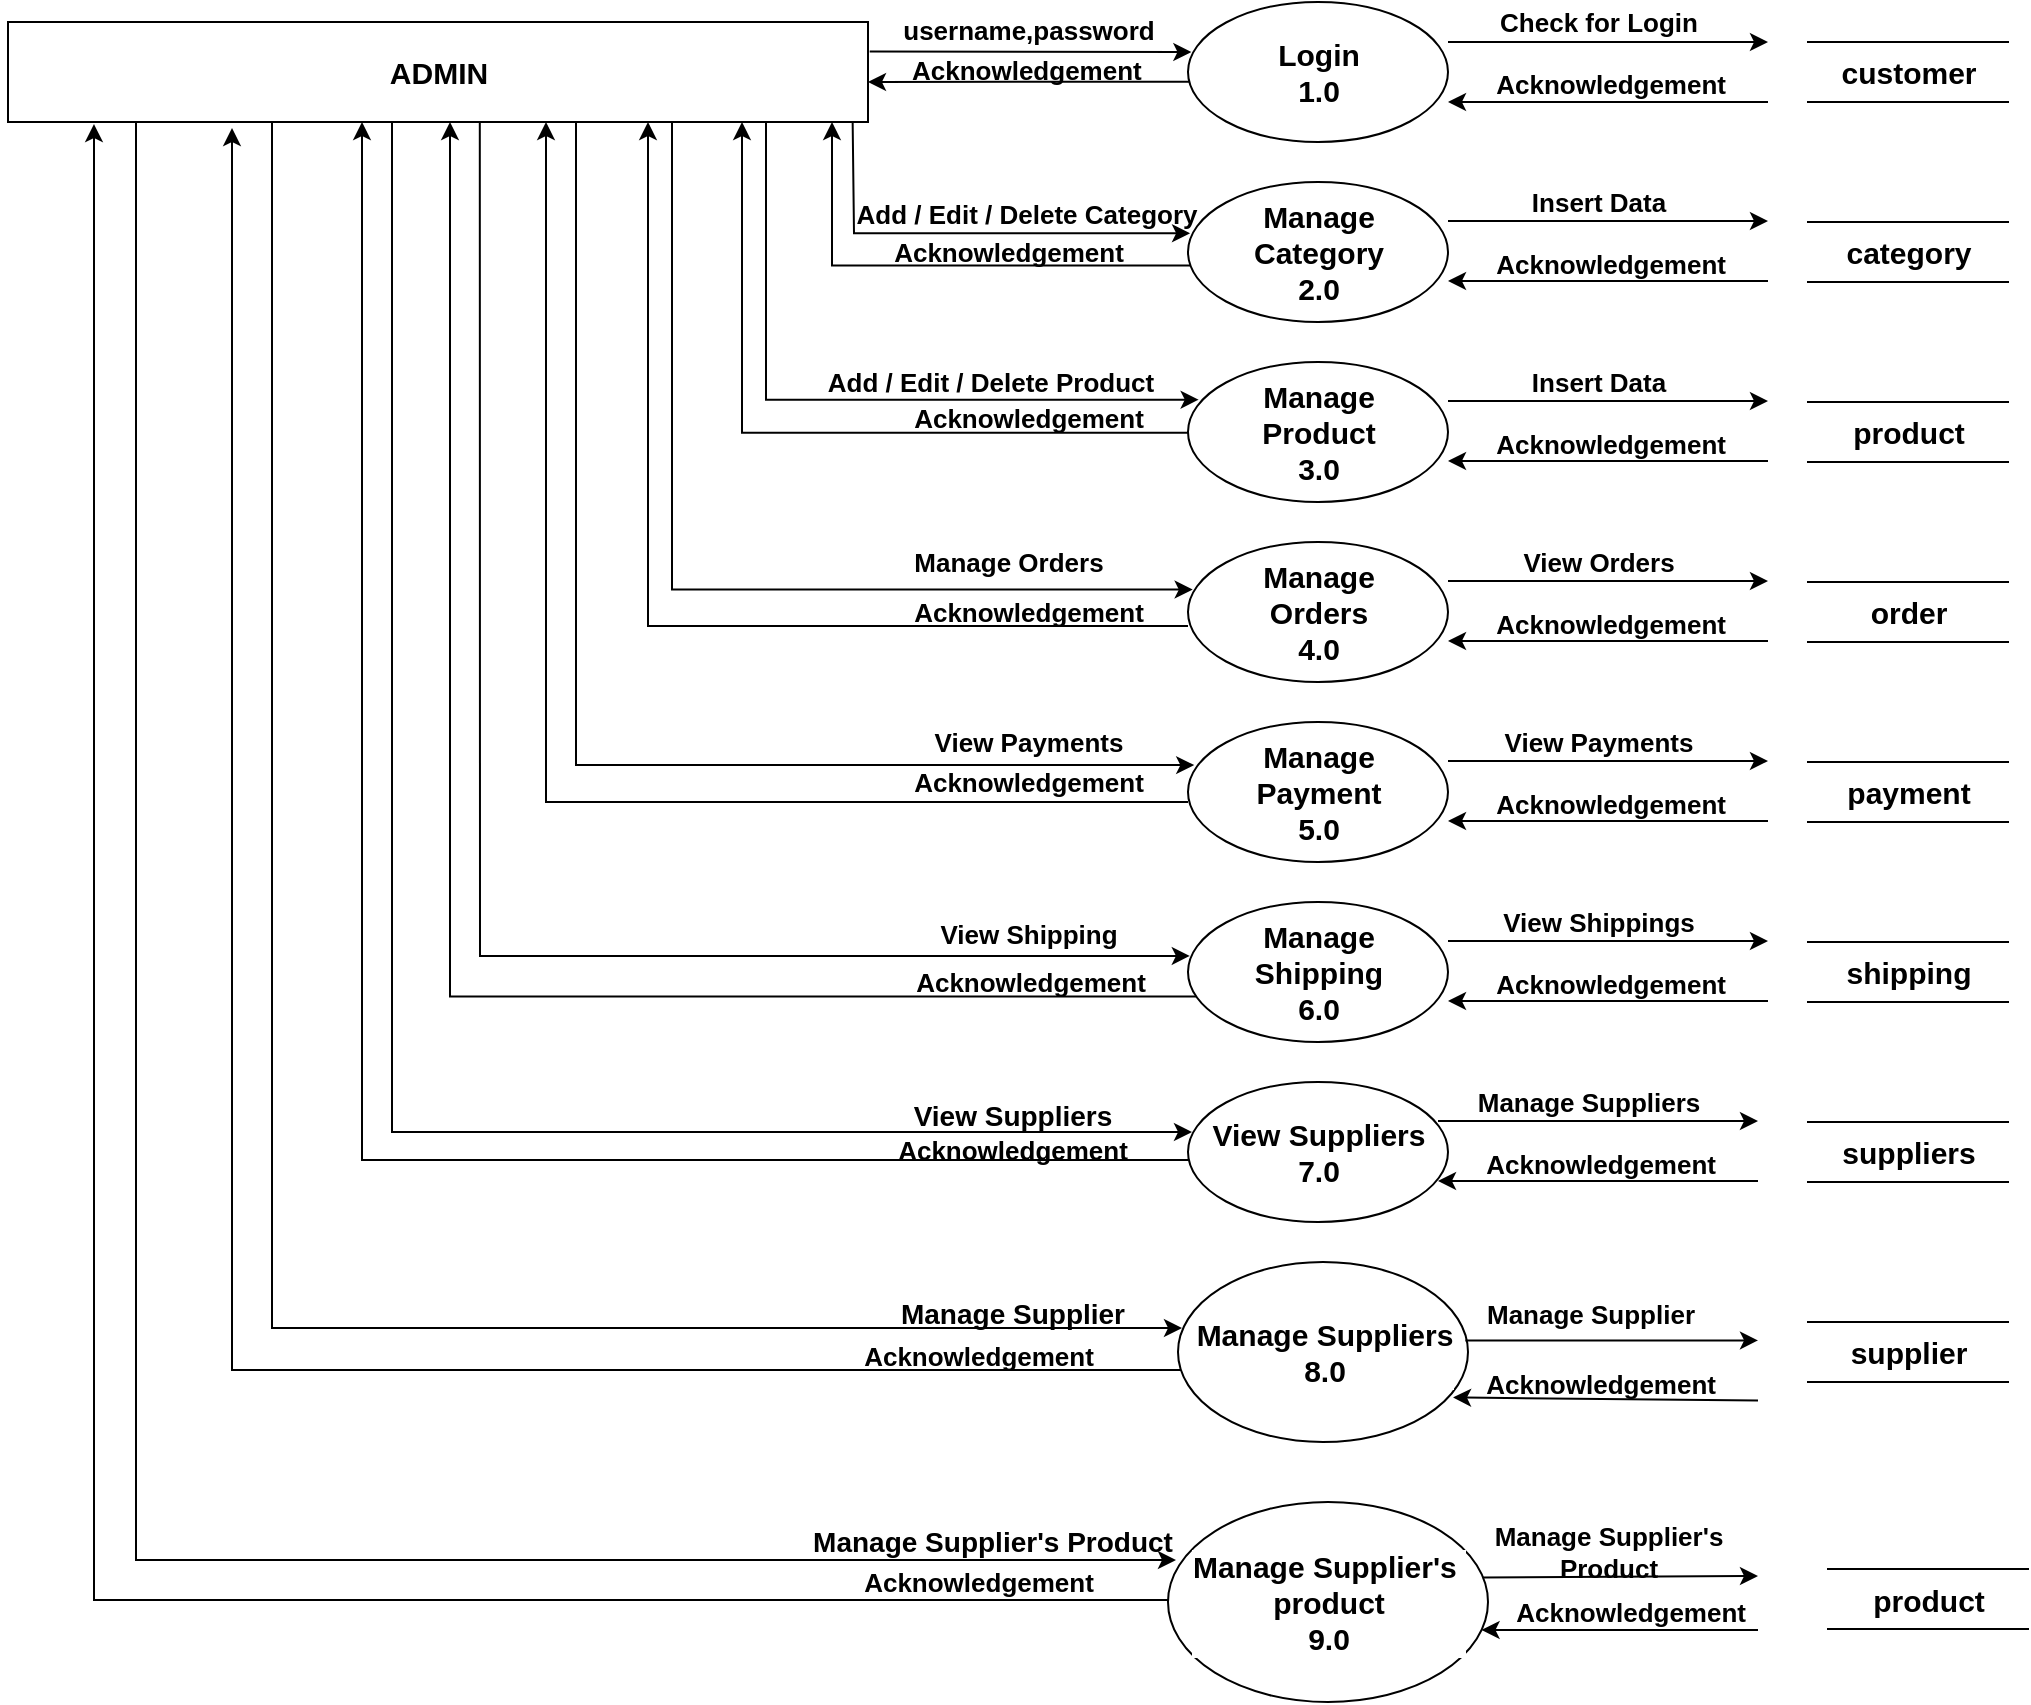 <mxfile>
    <diagram id="q4ouYCMT1bPEZWRJ1mMY" name="Page-1">
        <mxGraphModel dx="1147" dy="841" grid="1" gridSize="10" guides="1" tooltips="1" connect="1" arrows="1" fold="1" page="0" pageScale="1" pageWidth="827" pageHeight="1169" background="#ffffff" math="0" shadow="0">
            <root>
                <mxCell id="0"/>
                <mxCell id="1" parent="0"/>
                <mxCell id="32" style="edgeStyle=none;html=1;exitX=0.008;exitY=0.569;exitDx=0;exitDy=0;entryX=1;entryY=0.5;entryDx=0;entryDy=0;labelBackgroundColor=#000000;labelBorderColor=#000000;fontSize=15;fontColor=#000000;strokeColor=#000000;exitPerimeter=0;rounded=0;" parent="1" source="3" edge="1">
                    <mxGeometry relative="1" as="geometry">
                        <mxPoint x="340" y="-10" as="sourcePoint"/>
                        <mxPoint x="50" y="-10" as="targetPoint"/>
                    </mxGeometry>
                </mxCell>
                <mxCell id="3" value="Login&lt;br&gt;1.0" style="shape=ellipse;html=1;dashed=0;whitespace=wrap;perimeter=ellipsePerimeter;labelBackgroundColor=#FFFFFF;fontSize=15;fontColor=#000000;strokeColor=#000000;fillColor=#FFFFFF;fontStyle=1" parent="1" vertex="1">
                    <mxGeometry x="210" y="-50" width="130" height="70" as="geometry"/>
                </mxCell>
                <mxCell id="37" style="edgeStyle=elbowEdgeStyle;html=1;exitX=0.008;exitY=0.597;exitDx=0;exitDy=0;labelBackgroundColor=#000000;labelBorderColor=#000000;fontSize=15;fontColor=#000000;strokeColor=#000000;exitPerimeter=0;startArrow=none;rounded=0;" parent="1" edge="1">
                    <mxGeometry relative="1" as="geometry">
                        <mxPoint x="211.04" y="81.79" as="sourcePoint"/>
                        <mxPoint x="32" y="10" as="targetPoint"/>
                        <Array as="points">
                            <mxPoint x="32" y="63"/>
                        </Array>
                    </mxGeometry>
                </mxCell>
                <mxCell id="40" style="edgeStyle=elbowEdgeStyle;html=1;labelBackgroundColor=#000000;labelBorderColor=#000000;fontSize=15;fontColor=#000000;strokeColor=#000000;exitX=0.005;exitY=0.449;exitDx=0;exitDy=0;exitPerimeter=0;rounded=0;" parent="1" target="26" edge="1">
                    <mxGeometry relative="1" as="geometry">
                        <mxPoint x="210.65" y="165.43" as="sourcePoint"/>
                        <mxPoint x="-13" y="11" as="targetPoint"/>
                        <Array as="points">
                            <mxPoint x="-13" y="91"/>
                        </Array>
                    </mxGeometry>
                </mxCell>
                <mxCell id="22" value="Manage&lt;br&gt;Product&lt;br&gt;3.0" style="shape=ellipse;html=1;dashed=0;whitespace=wrap;perimeter=ellipsePerimeter;labelBackgroundColor=#FFFFFF;fontSize=15;fontColor=#000000;strokeColor=#000000;fillColor=#FFFFFF;fontStyle=1" parent="1" vertex="1">
                    <mxGeometry x="210" y="130" width="130" height="70" as="geometry"/>
                </mxCell>
                <mxCell id="43" style="edgeStyle=elbowEdgeStyle;html=1;exitX=0;exitY=0.5;exitDx=0;exitDy=0;labelBackgroundColor=#000000;labelBorderColor=#000000;fontSize=15;fontColor=#000000;strokeColor=#000000;rounded=0;" parent="1" edge="1">
                    <mxGeometry relative="1" as="geometry">
                        <mxPoint x="210.0" y="262" as="sourcePoint"/>
                        <mxPoint x="-60" y="10" as="targetPoint"/>
                        <Array as="points">
                            <mxPoint x="-60" y="37"/>
                            <mxPoint x="-90" y="147"/>
                        </Array>
                    </mxGeometry>
                </mxCell>
                <mxCell id="23" value="Manage&lt;br&gt;Orders&lt;br&gt;4.0" style="shape=ellipse;html=1;dashed=0;whitespace=wrap;perimeter=ellipsePerimeter;labelBackgroundColor=#FFFFFF;fontSize=15;fontColor=#000000;strokeColor=#000000;fillColor=#FFFFFF;fontStyle=1" parent="1" vertex="1">
                    <mxGeometry x="210" y="220" width="130" height="70" as="geometry"/>
                </mxCell>
                <mxCell id="45" style="edgeStyle=elbowEdgeStyle;html=1;labelBackgroundColor=#000000;labelBorderColor=#000000;fontSize=15;fontColor=#000000;strokeColor=#000000;exitX=0;exitY=0.5;exitDx=0;exitDy=0;rounded=0;" parent="1" target="26" edge="1">
                    <mxGeometry relative="1" as="geometry">
                        <mxPoint x="210.0" y="350" as="sourcePoint"/>
                        <mxPoint x="-111" y="15" as="targetPoint"/>
                        <Array as="points">
                            <mxPoint x="-111" y="176"/>
                        </Array>
                    </mxGeometry>
                </mxCell>
                <mxCell id="24" value="Manage&lt;br&gt;Payment&lt;br&gt;5.0" style="shape=ellipse;html=1;dashed=0;whitespace=wrap;perimeter=ellipsePerimeter;labelBackgroundColor=#FFFFFF;fontSize=15;fontColor=#000000;strokeColor=#000000;fillColor=#FFFFFF;fontStyle=1" parent="1" vertex="1">
                    <mxGeometry x="210" y="310" width="130" height="70" as="geometry"/>
                </mxCell>
                <mxCell id="48" style="edgeStyle=elbowEdgeStyle;html=1;exitX=0.011;exitY=0.59;exitDx=0;exitDy=0;labelBackgroundColor=#000000;labelBorderColor=#000000;fontSize=15;fontColor=#000000;strokeColor=#000000;exitPerimeter=0;rounded=0;" parent="1" edge="1">
                    <mxGeometry relative="1" as="geometry">
                        <mxPoint x="217.43" y="447.3" as="sourcePoint"/>
                        <mxPoint x="-159" y="10" as="targetPoint"/>
                        <Array as="points">
                            <mxPoint x="-159" y="263"/>
                        </Array>
                    </mxGeometry>
                </mxCell>
                <mxCell id="25" value="Manage&lt;br&gt;Shipping&lt;br&gt;6.0" style="shape=ellipse;html=1;dashed=0;whitespace=wrap;perimeter=ellipsePerimeter;labelBackgroundColor=#FFFFFF;fontSize=15;fontColor=#000000;strokeColor=#000000;fillColor=#FFFFFF;fontStyle=1" parent="1" vertex="1">
                    <mxGeometry x="210" y="400" width="130" height="70" as="geometry"/>
                </mxCell>
                <mxCell id="31" style="edgeStyle=none;html=1;exitX=1.002;exitY=0.295;exitDx=0;exitDy=0;labelBackgroundColor=#000000;labelBorderColor=#000000;fontSize=15;fontColor=#000000;strokeColor=#000000;exitPerimeter=0;entryX=0.013;entryY=0.357;entryDx=0;entryDy=0;entryPerimeter=0;" parent="1" source="26" target="3" edge="1">
                    <mxGeometry relative="1" as="geometry">
                        <mxPoint x="52" y="-26" as="sourcePoint"/>
                        <mxPoint x="210" y="-25" as="targetPoint"/>
                    </mxGeometry>
                </mxCell>
                <mxCell id="35" style="edgeStyle=elbowEdgeStyle;html=1;exitX=0.928;exitY=0.989;exitDx=0;exitDy=0;labelBackgroundColor=#000000;labelBorderColor=#000000;fontSize=15;fontColor=#000000;strokeColor=#000000;exitPerimeter=0;rounded=0;entryX=0.008;entryY=0.366;entryDx=0;entryDy=0;entryPerimeter=0;" parent="1" target="21" edge="1">
                    <mxGeometry relative="1" as="geometry">
                        <mxPoint x="42.2" y="-0.55" as="sourcePoint"/>
                        <mxPoint x="210" y="66" as="targetPoint"/>
                        <Array as="points">
                            <mxPoint x="43" y="50"/>
                        </Array>
                    </mxGeometry>
                </mxCell>
                <mxCell id="41" style="edgeStyle=elbowEdgeStyle;html=1;exitX=0.75;exitY=1;exitDx=0;exitDy=0;labelBackgroundColor=#000000;labelBorderColor=#000000;fontSize=15;fontColor=#000000;strokeColor=#000000;rounded=0;entryX=0.041;entryY=0.269;entryDx=0;entryDy=0;entryPerimeter=0;" parent="1" target="22" edge="1">
                    <mxGeometry relative="1" as="geometry">
                        <mxPoint x="-1" y="8" as="sourcePoint"/>
                        <mxPoint x="210" y="149" as="targetPoint"/>
                        <Array as="points">
                            <mxPoint x="-1" y="98"/>
                        </Array>
                    </mxGeometry>
                </mxCell>
                <mxCell id="42" style="edgeStyle=elbowEdgeStyle;html=1;exitX=0.5;exitY=1;exitDx=0;exitDy=0;labelBackgroundColor=#000000;labelBorderColor=#000000;fontSize=15;fontColor=#000000;strokeColor=#000000;rounded=0;entryX=0.018;entryY=0.34;entryDx=0;entryDy=0;entryPerimeter=0;" parent="1" target="23" edge="1">
                    <mxGeometry relative="1" as="geometry">
                        <mxPoint x="-48" y="-1" as="sourcePoint"/>
                        <mxPoint x="210" y="244" as="targetPoint"/>
                        <Array as="points">
                            <mxPoint x="-48" y="229"/>
                        </Array>
                    </mxGeometry>
                </mxCell>
                <mxCell id="44" style="edgeStyle=elbowEdgeStyle;html=1;exitX=0.25;exitY=1;exitDx=0;exitDy=0;labelBackgroundColor=#000000;labelBorderColor=#000000;fontSize=15;fontColor=#000000;strokeColor=#000000;rounded=0;entryX=0.024;entryY=0.308;entryDx=0;entryDy=0;entryPerimeter=0;" parent="1" target="24" edge="1">
                    <mxGeometry relative="1" as="geometry">
                        <mxPoint x="-96" y="-3" as="sourcePoint"/>
                        <mxPoint x="210" y="332" as="targetPoint"/>
                        <Array as="points">
                            <mxPoint x="-96" y="187"/>
                        </Array>
                    </mxGeometry>
                </mxCell>
                <mxCell id="46" style="edgeStyle=elbowEdgeStyle;html=1;exitX=0.13;exitY=1;exitDx=0;exitDy=0;labelBackgroundColor=#000000;labelBorderColor=#000000;fontSize=15;fontColor=#000000;strokeColor=#000000;exitPerimeter=0;rounded=0;entryX=0.007;entryY=0.385;entryDx=0;entryDy=0;entryPerimeter=0;" parent="1" target="25" edge="1">
                    <mxGeometry relative="1" as="geometry">
                        <mxPoint x="-144.1" y="2" as="sourcePoint"/>
                        <mxPoint x="210" y="427" as="targetPoint"/>
                        <Array as="points">
                            <mxPoint x="-144" y="42"/>
                            <mxPoint x="-144" y="112"/>
                        </Array>
                    </mxGeometry>
                </mxCell>
                <mxCell id="100" style="edgeStyle=elbowEdgeStyle;html=1;exitX=0;exitY=1;exitDx=0;exitDy=0;entryX=0;entryY=0.5;entryDx=0;entryDy=0;rounded=0;strokeColor=#000000;" edge="1" parent="1">
                    <mxGeometry relative="1" as="geometry">
                        <mxPoint x="212.0" y="515" as="targetPoint"/>
                        <mxPoint x="-228.0" as="sourcePoint"/>
                        <Array as="points">
                            <mxPoint x="-188" y="270"/>
                        </Array>
                    </mxGeometry>
                </mxCell>
                <mxCell id="108" style="edgeStyle=elbowEdgeStyle;rounded=0;html=1;exitX=0;exitY=1;exitDx=0;exitDy=0;entryX=0;entryY=0.5;entryDx=0;entryDy=0;fontSize=14;strokeColor=#000000;" edge="1" parent="1">
                    <mxGeometry relative="1" as="geometry">
                        <mxPoint x="-288.0" y="-2" as="sourcePoint"/>
                        <mxPoint x="207.0" y="613" as="targetPoint"/>
                        <Array as="points">
                            <mxPoint x="-248" y="318"/>
                        </Array>
                    </mxGeometry>
                </mxCell>
                <mxCell id="117" style="edgeStyle=elbowEdgeStyle;rounded=0;html=1;exitX=0;exitY=1;exitDx=0;exitDy=0;entryX=0;entryY=0.5;entryDx=0;entryDy=0;fontSize=14;strokeColor=#000000;" edge="1" parent="1">
                    <mxGeometry relative="1" as="geometry">
                        <mxPoint x="-376" y="-6" as="sourcePoint"/>
                        <mxPoint x="204.0" y="729" as="targetPoint"/>
                        <Array as="points">
                            <mxPoint x="-316" y="374"/>
                        </Array>
                    </mxGeometry>
                </mxCell>
                <mxCell id="26" value="&lt;font color=&quot;#000000&quot; size=&quot;1&quot;&gt;&lt;b style=&quot;font-size: 15px&quot;&gt;ADMIN&lt;/b&gt;&lt;/font&gt;" style="html=1;dashed=0;whitespace=wrap;fillColor=#FFFFFF;strokeColor=#000000;" parent="1" vertex="1">
                    <mxGeometry x="-380" y="-40" width="430" height="50" as="geometry"/>
                </mxCell>
                <mxCell id="21" value="Manage&lt;br&gt;Category&lt;br&gt;2.0" style="shape=ellipse;html=1;dashed=0;whitespace=wrap;perimeter=ellipsePerimeter;labelBackgroundColor=#FFFFFF;fontSize=15;fontColor=#000000;strokeColor=#000000;fillColor=#FFFFFF;fontStyle=1" parent="1" vertex="1">
                    <mxGeometry x="210" y="40" width="130" height="70" as="geometry"/>
                </mxCell>
                <mxCell id="51" value="" style="endArrow=classic;html=1;rounded=0;labelBackgroundColor=#000000;labelBorderColor=#000000;fontSize=15;fontColor=#000000;strokeColor=#000000;" parent="1" edge="1">
                    <mxGeometry width="50" height="50" relative="1" as="geometry">
                        <mxPoint x="340" y="-30" as="sourcePoint"/>
                        <mxPoint x="500" y="-30" as="targetPoint"/>
                    </mxGeometry>
                </mxCell>
                <mxCell id="52" value="" style="endArrow=classic;html=1;rounded=0;labelBackgroundColor=#000000;labelBorderColor=#000000;fontSize=15;fontColor=#000000;strokeColor=#000000;" parent="1" edge="1">
                    <mxGeometry width="50" height="50" relative="1" as="geometry">
                        <mxPoint x="500" as="sourcePoint"/>
                        <mxPoint x="340" as="targetPoint"/>
                    </mxGeometry>
                </mxCell>
                <mxCell id="53" value="" style="endArrow=classic;html=1;rounded=0;labelBackgroundColor=#000000;labelBorderColor=#000000;fontSize=15;fontColor=#000000;strokeColor=#000000;" parent="1" edge="1">
                    <mxGeometry width="50" height="50" relative="1" as="geometry">
                        <mxPoint x="340" y="59.5" as="sourcePoint"/>
                        <mxPoint x="500" y="59.5" as="targetPoint"/>
                    </mxGeometry>
                </mxCell>
                <mxCell id="54" value="" style="endArrow=classic;html=1;rounded=0;labelBackgroundColor=#000000;labelBorderColor=#000000;fontSize=15;fontColor=#000000;strokeColor=#000000;" parent="1" edge="1">
                    <mxGeometry width="50" height="50" relative="1" as="geometry">
                        <mxPoint x="500" y="89.5" as="sourcePoint"/>
                        <mxPoint x="340" y="89.5" as="targetPoint"/>
                    </mxGeometry>
                </mxCell>
                <mxCell id="55" value="" style="endArrow=classic;html=1;rounded=0;labelBackgroundColor=#000000;labelBorderColor=#000000;fontSize=15;fontColor=#000000;strokeColor=#000000;" parent="1" edge="1">
                    <mxGeometry width="50" height="50" relative="1" as="geometry">
                        <mxPoint x="340" y="149.5" as="sourcePoint"/>
                        <mxPoint x="500" y="149.5" as="targetPoint"/>
                    </mxGeometry>
                </mxCell>
                <mxCell id="56" value="" style="endArrow=classic;html=1;rounded=0;labelBackgroundColor=#000000;labelBorderColor=#000000;fontSize=15;fontColor=#000000;strokeColor=#000000;" parent="1" edge="1">
                    <mxGeometry width="50" height="50" relative="1" as="geometry">
                        <mxPoint x="500" y="179.5" as="sourcePoint"/>
                        <mxPoint x="340" y="179.5" as="targetPoint"/>
                    </mxGeometry>
                </mxCell>
                <mxCell id="57" value="" style="endArrow=classic;html=1;rounded=0;labelBackgroundColor=#000000;labelBorderColor=#000000;fontSize=15;fontColor=#000000;strokeColor=#000000;" parent="1" edge="1">
                    <mxGeometry width="50" height="50" relative="1" as="geometry">
                        <mxPoint x="340" y="239.5" as="sourcePoint"/>
                        <mxPoint x="500" y="239.5" as="targetPoint"/>
                    </mxGeometry>
                </mxCell>
                <mxCell id="58" value="" style="endArrow=classic;html=1;rounded=0;labelBackgroundColor=#000000;labelBorderColor=#000000;fontSize=15;fontColor=#000000;strokeColor=#000000;" parent="1" edge="1">
                    <mxGeometry width="50" height="50" relative="1" as="geometry">
                        <mxPoint x="500" y="269.5" as="sourcePoint"/>
                        <mxPoint x="340" y="269.5" as="targetPoint"/>
                    </mxGeometry>
                </mxCell>
                <mxCell id="59" value="" style="endArrow=classic;html=1;rounded=0;labelBackgroundColor=#000000;labelBorderColor=#000000;fontSize=15;fontColor=#000000;strokeColor=#000000;" parent="1" edge="1">
                    <mxGeometry width="50" height="50" relative="1" as="geometry">
                        <mxPoint x="340" y="329.5" as="sourcePoint"/>
                        <mxPoint x="500" y="329.5" as="targetPoint"/>
                    </mxGeometry>
                </mxCell>
                <mxCell id="60" value="" style="endArrow=classic;html=1;rounded=0;labelBackgroundColor=#000000;labelBorderColor=#000000;fontSize=15;fontColor=#000000;strokeColor=#000000;" parent="1" edge="1">
                    <mxGeometry width="50" height="50" relative="1" as="geometry">
                        <mxPoint x="500" y="359.5" as="sourcePoint"/>
                        <mxPoint x="340" y="359.5" as="targetPoint"/>
                    </mxGeometry>
                </mxCell>
                <mxCell id="61" value="" style="endArrow=classic;html=1;rounded=0;labelBackgroundColor=#000000;labelBorderColor=#000000;fontSize=15;fontColor=#000000;strokeColor=#000000;" parent="1" edge="1">
                    <mxGeometry width="50" height="50" relative="1" as="geometry">
                        <mxPoint x="340" y="419.5" as="sourcePoint"/>
                        <mxPoint x="500" y="419.5" as="targetPoint"/>
                    </mxGeometry>
                </mxCell>
                <mxCell id="62" value="" style="endArrow=classic;html=1;rounded=0;labelBackgroundColor=#000000;labelBorderColor=#000000;fontSize=15;fontColor=#000000;strokeColor=#000000;" parent="1" edge="1">
                    <mxGeometry width="50" height="50" relative="1" as="geometry">
                        <mxPoint x="500" y="449.5" as="sourcePoint"/>
                        <mxPoint x="340" y="449.5" as="targetPoint"/>
                    </mxGeometry>
                </mxCell>
                <mxCell id="63" value="&lt;b&gt;customer&lt;/b&gt;" style="html=1;dashed=0;whitespace=wrap;shape=partialRectangle;right=0;left=0;labelBackgroundColor=none;fontSize=15;fontColor=#000000;strokeColor=#000000;fillColor=#FFFFFF;" parent="1" vertex="1">
                    <mxGeometry x="520" y="-30" width="100" height="30" as="geometry"/>
                </mxCell>
                <mxCell id="64" value="&lt;b&gt;category&lt;/b&gt;" style="html=1;dashed=0;whitespace=wrap;shape=partialRectangle;right=0;left=0;labelBackgroundColor=none;fontSize=15;fontColor=#000000;strokeColor=#000000;fillColor=#FFFFFF;" parent="1" vertex="1">
                    <mxGeometry x="520" y="60" width="100" height="30" as="geometry"/>
                </mxCell>
                <mxCell id="65" value="&lt;b&gt;product&lt;/b&gt;" style="html=1;dashed=0;whitespace=wrap;shape=partialRectangle;right=0;left=0;labelBackgroundColor=none;fontSize=15;fontColor=#000000;strokeColor=#000000;fillColor=#FFFFFF;" parent="1" vertex="1">
                    <mxGeometry x="520" y="150" width="100" height="30" as="geometry"/>
                </mxCell>
                <mxCell id="66" value="&lt;b&gt;order&lt;/b&gt;" style="html=1;dashed=0;whitespace=wrap;shape=partialRectangle;right=0;left=0;labelBackgroundColor=none;fontSize=15;fontColor=#000000;strokeColor=#000000;fillColor=#FFFFFF;" parent="1" vertex="1">
                    <mxGeometry x="520" y="240" width="100" height="30" as="geometry"/>
                </mxCell>
                <mxCell id="67" value="&lt;b&gt;payment&lt;/b&gt;" style="html=1;dashed=0;whitespace=wrap;shape=partialRectangle;right=0;left=0;labelBackgroundColor=none;fontSize=15;fontColor=#000000;strokeColor=#000000;fillColor=#FFFFFF;" parent="1" vertex="1">
                    <mxGeometry x="520" y="330" width="100" height="30" as="geometry"/>
                </mxCell>
                <mxCell id="68" value="&lt;b&gt;shipping&lt;/b&gt;" style="html=1;dashed=0;whitespace=wrap;shape=partialRectangle;right=0;left=0;labelBackgroundColor=none;fontSize=15;fontColor=#000000;strokeColor=#000000;fillColor=#FFFFFF;" parent="1" vertex="1">
                    <mxGeometry x="520" y="420" width="100" height="30" as="geometry"/>
                </mxCell>
                <mxCell id="69" value="&lt;font style=&quot;font-size: 13px&quot;&gt;Acknowledgement&lt;/font&gt;" style="text;html=1;align=right;verticalAlign=middle;resizable=0;points=[];autosize=1;strokeColor=none;fillColor=none;fontSize=15;fontColor=#000000;fontStyle=1" parent="1" vertex="1">
                    <mxGeometry x="350" y="-20" width="130" height="20" as="geometry"/>
                </mxCell>
                <mxCell id="70" value="&lt;font style=&quot;font-size: 13px&quot;&gt;Acknowledgement&lt;/font&gt;" style="text;html=1;align=right;verticalAlign=middle;resizable=0;points=[];autosize=1;strokeColor=none;fillColor=none;fontSize=15;fontColor=#000000;fontStyle=1" parent="1" vertex="1">
                    <mxGeometry x="350" y="70" width="130" height="20" as="geometry"/>
                </mxCell>
                <mxCell id="71" value="&lt;font style=&quot;font-size: 13px&quot;&gt;Acknowledgement&lt;/font&gt;" style="text;html=1;align=right;verticalAlign=middle;resizable=0;points=[];autosize=1;strokeColor=none;fillColor=none;fontSize=15;fontColor=#000000;fontStyle=1" parent="1" vertex="1">
                    <mxGeometry x="350" y="160" width="130" height="20" as="geometry"/>
                </mxCell>
                <mxCell id="73" value="&lt;font style=&quot;font-size: 13px&quot;&gt;Acknowledgement&lt;/font&gt;" style="text;html=1;align=right;verticalAlign=middle;resizable=0;points=[];autosize=1;strokeColor=none;fillColor=none;fontSize=15;fontColor=#000000;fontStyle=1" parent="1" vertex="1">
                    <mxGeometry x="350" y="250" width="130" height="20" as="geometry"/>
                </mxCell>
                <mxCell id="74" value="&lt;font style=&quot;font-size: 13px&quot;&gt;Acknowledgement&lt;/font&gt;" style="text;html=1;align=right;verticalAlign=middle;resizable=0;points=[];autosize=1;strokeColor=none;fillColor=none;fontSize=15;fontColor=#000000;fontStyle=1" parent="1" vertex="1">
                    <mxGeometry x="350" y="340" width="130" height="20" as="geometry"/>
                </mxCell>
                <mxCell id="75" value="&lt;font style=&quot;font-size: 13px&quot;&gt;Acknowledgement&lt;/font&gt;" style="text;html=1;align=right;verticalAlign=middle;resizable=0;points=[];autosize=1;strokeColor=none;fillColor=none;fontSize=15;fontColor=#000000;fontStyle=1" parent="1" vertex="1">
                    <mxGeometry x="350" y="430" width="130" height="20" as="geometry"/>
                </mxCell>
                <mxCell id="76" value="&lt;b&gt;Check for Login&lt;/b&gt;" style="text;html=1;align=center;verticalAlign=middle;resizable=0;points=[];autosize=1;strokeColor=none;fillColor=none;fontSize=13;fontColor=#000000;" parent="1" vertex="1">
                    <mxGeometry x="360" y="-50" width="110" height="20" as="geometry"/>
                </mxCell>
                <mxCell id="77" value="&lt;b&gt;Insert Data&lt;/b&gt;" style="text;html=1;align=center;verticalAlign=middle;resizable=0;points=[];autosize=1;strokeColor=none;fillColor=none;fontSize=13;fontColor=#000000;" parent="1" vertex="1">
                    <mxGeometry x="375" y="40" width="80" height="20" as="geometry"/>
                </mxCell>
                <mxCell id="78" value="&lt;b&gt;Insert Data&lt;/b&gt;" style="text;html=1;align=center;verticalAlign=middle;resizable=0;points=[];autosize=1;strokeColor=none;fillColor=none;fontSize=13;fontColor=#000000;" parent="1" vertex="1">
                    <mxGeometry x="375" y="130" width="80" height="20" as="geometry"/>
                </mxCell>
                <mxCell id="79" value="&lt;b&gt;View Orders&lt;/b&gt;" style="text;html=1;align=center;verticalAlign=middle;resizable=0;points=[];autosize=1;strokeColor=none;fillColor=none;fontSize=13;fontColor=#000000;" parent="1" vertex="1">
                    <mxGeometry x="370" y="220" width="90" height="20" as="geometry"/>
                </mxCell>
                <mxCell id="81" value="&lt;b&gt;View Payments&lt;/b&gt;" style="text;html=1;align=center;verticalAlign=middle;resizable=0;points=[];autosize=1;strokeColor=none;fillColor=none;fontSize=13;fontColor=#000000;" parent="1" vertex="1">
                    <mxGeometry x="360" y="310" width="110" height="20" as="geometry"/>
                </mxCell>
                <mxCell id="82" value="&lt;b&gt;View Shippings&lt;/b&gt;" style="text;html=1;align=center;verticalAlign=middle;resizable=0;points=[];autosize=1;strokeColor=none;fillColor=none;fontSize=13;fontColor=#000000;" parent="1" vertex="1">
                    <mxGeometry x="360" y="400" width="110" height="20" as="geometry"/>
                </mxCell>
                <mxCell id="83" value="&lt;b&gt;username,password&lt;/b&gt;" style="text;html=1;align=center;verticalAlign=middle;resizable=0;points=[];autosize=1;strokeColor=none;fillColor=none;fontSize=13;fontColor=#000000;" parent="1" vertex="1">
                    <mxGeometry x="60" y="-46" width="140" height="20" as="geometry"/>
                </mxCell>
                <mxCell id="84" value="&lt;span style=&quot;color: rgb(0 , 0 , 0) ; font-family: &amp;#34;helvetica&amp;#34; ; font-size: 13px ; font-style: normal ; font-weight: 700 ; letter-spacing: normal ; text-align: right ; text-indent: 0px ; text-transform: none ; word-spacing: 0px ; display: inline ; float: none&quot;&gt;Acknowledgement&lt;/span&gt;" style="text;whiteSpace=wrap;html=1;fontSize=13;fontColor=#000000;" parent="1" vertex="1">
                    <mxGeometry x="70" y="-30" width="140" height="30" as="geometry"/>
                </mxCell>
                <mxCell id="87" value="&lt;b&gt;Add / Edit / Delete Category&lt;/b&gt;" style="text;html=1;align=center;verticalAlign=middle;resizable=0;points=[];autosize=1;strokeColor=none;fillColor=none;fontSize=13;fontColor=#000000;" parent="1" vertex="1">
                    <mxGeometry x="34" y="46" width="190" height="20" as="geometry"/>
                </mxCell>
                <mxCell id="88" value="&lt;b&gt;Acknowledgement&lt;/b&gt;" style="text;html=1;align=center;verticalAlign=middle;resizable=0;points=[];autosize=1;strokeColor=none;fillColor=none;fontSize=13;fontColor=#000000;" parent="1" vertex="1">
                    <mxGeometry x="55" y="65" width="130" height="20" as="geometry"/>
                </mxCell>
                <mxCell id="89" value="&lt;b&gt;Add / Edit / Delete Product&lt;/b&gt;" style="text;html=1;align=center;verticalAlign=middle;resizable=0;points=[];autosize=1;strokeColor=none;fillColor=none;fontSize=13;fontColor=#000000;" parent="1" vertex="1">
                    <mxGeometry x="21" y="130" width="180" height="20" as="geometry"/>
                </mxCell>
                <mxCell id="90" value="&lt;b&gt;Acknowledgement&lt;/b&gt;" style="text;html=1;align=center;verticalAlign=middle;resizable=0;points=[];autosize=1;strokeColor=none;fillColor=none;fontSize=13;fontColor=#000000;" parent="1" vertex="1">
                    <mxGeometry x="65" y="148" width="130" height="20" as="geometry"/>
                </mxCell>
                <mxCell id="92" value="&lt;b&gt;Manage Orders&lt;/b&gt;" style="text;html=1;align=center;verticalAlign=middle;resizable=0;points=[];autosize=1;strokeColor=none;fillColor=none;fontSize=13;fontColor=#000000;" parent="1" vertex="1">
                    <mxGeometry x="65" y="220" width="110" height="20" as="geometry"/>
                </mxCell>
                <mxCell id="93" value="&lt;b&gt;Acknowledgement&lt;/b&gt;" style="text;html=1;align=center;verticalAlign=middle;resizable=0;points=[];autosize=1;strokeColor=none;fillColor=none;fontSize=13;fontColor=#000000;" parent="1" vertex="1">
                    <mxGeometry x="65" y="245" width="130" height="20" as="geometry"/>
                </mxCell>
                <mxCell id="94" value="&lt;b&gt;View Payments&lt;/b&gt;" style="text;html=1;align=center;verticalAlign=middle;resizable=0;points=[];autosize=1;strokeColor=none;fillColor=none;fontSize=13;fontColor=#000000;" parent="1" vertex="1">
                    <mxGeometry x="75" y="310" width="110" height="20" as="geometry"/>
                </mxCell>
                <mxCell id="95" value="&lt;b&gt;Acknowledgement&lt;/b&gt;" style="text;html=1;align=center;verticalAlign=middle;resizable=0;points=[];autosize=1;strokeColor=none;fillColor=none;fontSize=13;fontColor=#000000;" parent="1" vertex="1">
                    <mxGeometry x="65" y="330" width="130" height="20" as="geometry"/>
                </mxCell>
                <mxCell id="96" value="&lt;b&gt;View Shipping&lt;/b&gt;" style="text;html=1;align=center;verticalAlign=middle;resizable=0;points=[];autosize=1;strokeColor=none;fillColor=none;fontSize=13;fontColor=#000000;" parent="1" vertex="1">
                    <mxGeometry x="80" y="406" width="100" height="20" as="geometry"/>
                </mxCell>
                <mxCell id="97" value="&lt;b&gt;Acknowledgement&lt;/b&gt;" style="text;html=1;align=center;verticalAlign=middle;resizable=0;points=[];autosize=1;strokeColor=none;fillColor=none;fontSize=13;fontColor=#000000;" parent="1" vertex="1">
                    <mxGeometry x="66" y="430" width="130" height="20" as="geometry"/>
                </mxCell>
                <mxCell id="101" style="edgeStyle=elbowEdgeStyle;rounded=0;html=1;exitX=0;exitY=0.5;exitDx=0;exitDy=0;strokeColor=#000000;" edge="1" parent="1">
                    <mxGeometry relative="1" as="geometry">
                        <mxPoint x="217.0" y="529" as="sourcePoint"/>
                        <mxPoint x="-203" y="10" as="targetPoint"/>
                        <Array as="points">
                            <mxPoint x="-203" y="284"/>
                        </Array>
                    </mxGeometry>
                </mxCell>
                <mxCell id="98" value="View Suppliers&lt;br&gt;7.0" style="shape=ellipse;html=1;dashed=0;whitespace=wrap;perimeter=ellipsePerimeter;labelBackgroundColor=#FFFFFF;fontSize=15;fontColor=#000000;strokeColor=#000000;fillColor=#FFFFFF;fontStyle=1" vertex="1" parent="1">
                    <mxGeometry x="210" y="490" width="130" height="70" as="geometry"/>
                </mxCell>
                <mxCell id="102" value="" style="endArrow=classic;html=1;rounded=0;labelBackgroundColor=#000000;labelBorderColor=#000000;fontSize=15;fontColor=#000000;strokeColor=#000000;" edge="1" parent="1">
                    <mxGeometry width="50" height="50" relative="1" as="geometry">
                        <mxPoint x="335" y="509.5" as="sourcePoint"/>
                        <mxPoint x="495" y="509.5" as="targetPoint"/>
                    </mxGeometry>
                </mxCell>
                <mxCell id="103" value="" style="endArrow=classic;html=1;rounded=0;labelBackgroundColor=#000000;labelBorderColor=#000000;fontSize=15;fontColor=#000000;strokeColor=#000000;" edge="1" parent="1">
                    <mxGeometry width="50" height="50" relative="1" as="geometry">
                        <mxPoint x="495" y="539.5" as="sourcePoint"/>
                        <mxPoint x="335" y="539.5" as="targetPoint"/>
                    </mxGeometry>
                </mxCell>
                <mxCell id="104" value="&lt;font style=&quot;font-size: 13px&quot;&gt;Acknowledgement&lt;/font&gt;" style="text;html=1;align=right;verticalAlign=middle;resizable=0;points=[];autosize=1;strokeColor=none;fillColor=none;fontSize=15;fontColor=#000000;fontStyle=1" vertex="1" parent="1">
                    <mxGeometry x="345" y="520" width="130" height="20" as="geometry"/>
                </mxCell>
                <mxCell id="105" value="&lt;b&gt;Manage Suppliers&lt;/b&gt;" style="text;html=1;align=center;verticalAlign=middle;resizable=0;points=[];autosize=1;strokeColor=none;fillColor=none;fontSize=13;fontColor=#000000;" vertex="1" parent="1">
                    <mxGeometry x="345" y="490" width="130" height="20" as="geometry"/>
                </mxCell>
                <mxCell id="106" value="&lt;b&gt;suppliers&lt;/b&gt;" style="html=1;dashed=0;whitespace=wrap;shape=partialRectangle;right=0;left=0;labelBackgroundColor=none;fontSize=15;fontColor=#000000;strokeColor=#000000;fillColor=#FFFFFF;" vertex="1" parent="1">
                    <mxGeometry x="520" y="510" width="100" height="30" as="geometry"/>
                </mxCell>
                <mxCell id="109" style="edgeStyle=elbowEdgeStyle;rounded=0;html=1;exitX=0;exitY=0.5;exitDx=0;exitDy=0;fontSize=14;strokeColor=#000000;" edge="1" parent="1">
                    <mxGeometry relative="1" as="geometry">
                        <mxPoint x="-268" y="13" as="targetPoint"/>
                        <mxPoint x="207.0" y="634" as="sourcePoint"/>
                        <Array as="points">
                            <mxPoint x="-268" y="349"/>
                        </Array>
                    </mxGeometry>
                </mxCell>
                <mxCell id="107" value="Manage Suppliers&lt;br&gt;8.0" style="shape=ellipse;html=1;dashed=0;whitespace=wrap;perimeter=ellipsePerimeter;labelBackgroundColor=#FFFFFF;fontSize=15;fontColor=#000000;strokeColor=#000000;fillColor=#FFFFFF;fontStyle=1" vertex="1" parent="1">
                    <mxGeometry x="205" y="580" width="145" height="90" as="geometry"/>
                </mxCell>
                <mxCell id="111" value="" style="endArrow=classic;html=1;rounded=0;labelBackgroundColor=#000000;labelBorderColor=#000000;fontSize=15;fontColor=#000000;strokeColor=#000000;exitX=0.991;exitY=0.436;exitDx=0;exitDy=0;exitPerimeter=0;" edge="1" parent="1" source="107">
                    <mxGeometry width="50" height="50" relative="1" as="geometry">
                        <mxPoint x="335" y="619.19" as="sourcePoint"/>
                        <mxPoint x="495" y="619.19" as="targetPoint"/>
                    </mxGeometry>
                </mxCell>
                <mxCell id="112" value="" style="endArrow=classic;html=1;rounded=0;labelBackgroundColor=#000000;labelBorderColor=#000000;fontSize=15;fontColor=#000000;strokeColor=#000000;entryX=-0.019;entryY=0.902;entryDx=0;entryDy=0;entryPerimeter=0;" edge="1" parent="1" target="113">
                    <mxGeometry width="50" height="50" relative="1" as="geometry">
                        <mxPoint x="495" y="649.19" as="sourcePoint"/>
                        <mxPoint x="335" y="649.19" as="targetPoint"/>
                    </mxGeometry>
                </mxCell>
                <mxCell id="113" value="&lt;font style=&quot;font-size: 13px&quot;&gt;Acknowledgement&lt;/font&gt;" style="text;html=1;align=right;verticalAlign=middle;resizable=0;points=[];autosize=1;strokeColor=none;fillColor=none;fontSize=15;fontColor=#000000;fontStyle=1" vertex="1" parent="1">
                    <mxGeometry x="345" y="629.69" width="130" height="20" as="geometry"/>
                </mxCell>
                <mxCell id="114" value="&lt;b&gt;Manage Supplier&lt;br&gt;&lt;/b&gt;" style="text;html=1;align=center;verticalAlign=middle;resizable=0;points=[];autosize=1;strokeColor=none;fillColor=none;fontSize=13;fontColor=#000000;" vertex="1" parent="1">
                    <mxGeometry x="351" y="595.69" width="120" height="20" as="geometry"/>
                </mxCell>
                <mxCell id="115" value="&lt;b&gt;supplier&lt;/b&gt;" style="html=1;dashed=0;whitespace=wrap;shape=partialRectangle;right=0;left=0;labelBackgroundColor=none;fontSize=15;fontColor=#000000;strokeColor=#000000;fillColor=#FFFFFF;" vertex="1" parent="1">
                    <mxGeometry x="520" y="610" width="100" height="30" as="geometry"/>
                </mxCell>
                <mxCell id="118" style="edgeStyle=elbowEdgeStyle;rounded=0;html=1;exitX=0;exitY=0.5;exitDx=0;exitDy=0;entryX=0.099;entryY=1.021;entryDx=0;entryDy=0;entryPerimeter=0;fontSize=14;strokeColor=#000000;" edge="1" parent="1" target="26">
                    <mxGeometry relative="1" as="geometry">
                        <mxPoint x="206.0" y="749" as="sourcePoint"/>
                        <mxPoint x="-337.45" y="17.05" as="targetPoint"/>
                        <Array as="points">
                            <mxPoint x="-337" y="384"/>
                        </Array>
                    </mxGeometry>
                </mxCell>
                <mxCell id="116" value="Manage Supplier's&amp;nbsp;&lt;br&gt;product&lt;br&gt;9.0" style="shape=ellipse;html=1;dashed=0;whitespace=wrap;perimeter=ellipsePerimeter;labelBackgroundColor=#FFFFFF;fontSize=15;fontColor=#000000;strokeColor=#000000;fillColor=#FFFFFF;fontStyle=1" vertex="1" parent="1">
                    <mxGeometry x="200" y="700" width="160" height="100" as="geometry"/>
                </mxCell>
                <mxCell id="119" value="&lt;b&gt;&lt;font color=&quot;#000000&quot;&gt;View Suppliers&lt;/font&gt;&lt;/b&gt;" style="text;html=1;align=center;verticalAlign=middle;resizable=0;points=[];autosize=1;strokeColor=none;fillColor=none;fontSize=14;" vertex="1" parent="1">
                    <mxGeometry x="67" y="497" width="110" height="20" as="geometry"/>
                </mxCell>
                <mxCell id="120" value="&lt;b&gt;Acknowledgement&lt;/b&gt;" style="text;html=1;align=center;verticalAlign=middle;resizable=0;points=[];autosize=1;strokeColor=none;fillColor=none;fontSize=13;fontColor=#000000;" vertex="1" parent="1">
                    <mxGeometry x="57" y="514" width="130" height="20" as="geometry"/>
                </mxCell>
                <mxCell id="121" value="&lt;b&gt;Manage Supplier&lt;/b&gt;" style="text;html=1;align=center;verticalAlign=middle;resizable=0;points=[];autosize=1;strokeColor=none;fillColor=none;fontSize=14;fontColor=#000000;" vertex="1" parent="1">
                    <mxGeometry x="57" y="595.69" width="130" height="20" as="geometry"/>
                </mxCell>
                <mxCell id="122" value="&lt;b&gt;Acknowledgement&lt;/b&gt;" style="text;html=1;align=center;verticalAlign=middle;resizable=0;points=[];autosize=1;strokeColor=none;fillColor=none;fontSize=13;fontColor=#000000;" vertex="1" parent="1">
                    <mxGeometry x="40" y="617" width="130" height="20" as="geometry"/>
                </mxCell>
                <mxCell id="124" value="&lt;b&gt;Manage Supplier's Product&lt;/b&gt;" style="text;html=1;align=center;verticalAlign=middle;resizable=0;points=[];autosize=1;strokeColor=none;fillColor=none;fontSize=14;fontColor=#000000;" vertex="1" parent="1">
                    <mxGeometry x="12" y="710" width="200" height="20" as="geometry"/>
                </mxCell>
                <mxCell id="125" value="&lt;b&gt;Acknowledgement&lt;/b&gt;" style="text;html=1;align=center;verticalAlign=middle;resizable=0;points=[];autosize=1;strokeColor=none;fillColor=none;fontSize=13;fontColor=#000000;" vertex="1" parent="1">
                    <mxGeometry x="40" y="730" width="130" height="20" as="geometry"/>
                </mxCell>
                <mxCell id="126" value="" style="endArrow=classic;html=1;rounded=0;labelBackgroundColor=#000000;labelBorderColor=#000000;fontSize=15;fontColor=#000000;strokeColor=#000000;exitX=0.984;exitY=0.377;exitDx=0;exitDy=0;exitPerimeter=0;" edge="1" parent="1" source="116">
                    <mxGeometry width="50" height="50" relative="1" as="geometry">
                        <mxPoint x="340" y="734" as="sourcePoint"/>
                        <mxPoint x="495" y="737" as="targetPoint"/>
                    </mxGeometry>
                </mxCell>
                <mxCell id="127" value="" style="endArrow=classic;html=1;rounded=0;labelBackgroundColor=#000000;labelBorderColor=#000000;fontSize=15;fontColor=#000000;strokeColor=#000000;entryX=0.106;entryY=1.072;entryDx=0;entryDy=0;entryPerimeter=0;" edge="1" parent="1">
                    <mxGeometry width="50" height="50" relative="1" as="geometry">
                        <mxPoint x="495" y="764" as="sourcePoint"/>
                        <mxPoint x="356.78" y="763.98" as="targetPoint"/>
                    </mxGeometry>
                </mxCell>
                <mxCell id="129" value="&lt;b&gt;Manage Supplier's&lt;br&gt;Product&lt;br&gt;&lt;/b&gt;" style="text;html=1;align=center;verticalAlign=middle;resizable=0;points=[];autosize=1;strokeColor=none;fillColor=none;fontSize=13;fontColor=#000000;" vertex="1" parent="1">
                    <mxGeometry x="355" y="704.54" width="130" height="40" as="geometry"/>
                </mxCell>
                <mxCell id="131" value="&lt;b&gt;product&lt;/b&gt;" style="html=1;dashed=0;whitespace=wrap;shape=partialRectangle;right=0;left=0;labelBackgroundColor=none;fontSize=15;fontColor=#000000;strokeColor=#000000;fillColor=#FFFFFF;" vertex="1" parent="1">
                    <mxGeometry x="530" y="733.54" width="100" height="30" as="geometry"/>
                </mxCell>
                <mxCell id="132" value="&lt;font style=&quot;font-size: 13px&quot;&gt;Acknowledgement&lt;/font&gt;" style="text;html=1;align=right;verticalAlign=middle;resizable=0;points=[];autosize=1;strokeColor=none;fillColor=none;fontSize=15;fontColor=#000000;fontStyle=1" vertex="1" parent="1">
                    <mxGeometry x="360" y="743.54" width="130" height="20" as="geometry"/>
                </mxCell>
            </root>
        </mxGraphModel>
    </diagram>
</mxfile>